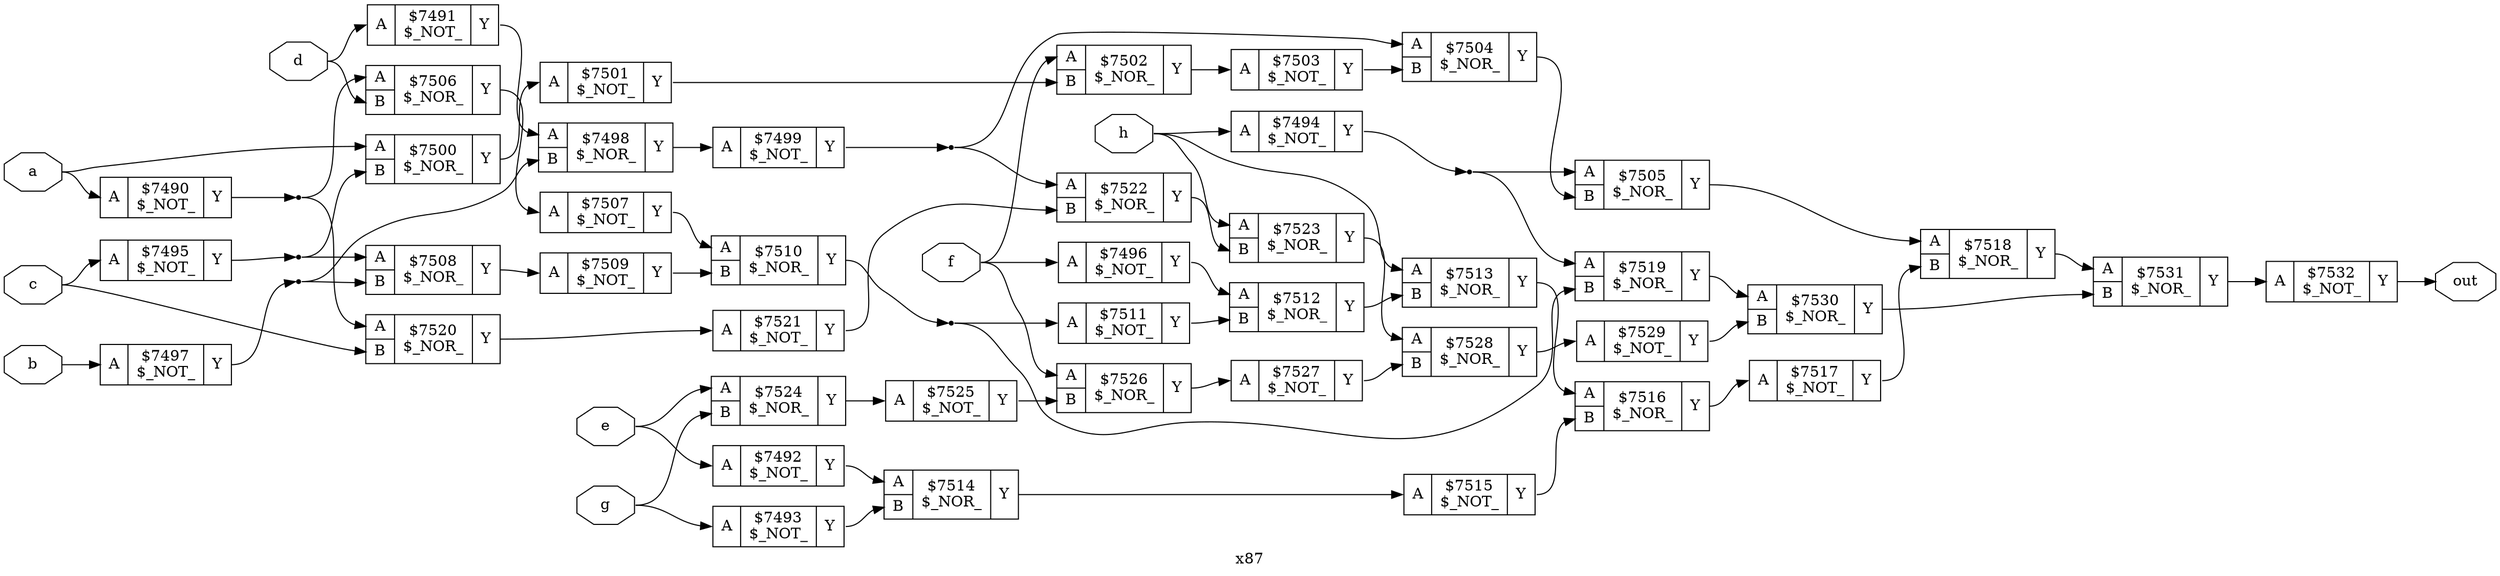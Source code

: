 digraph "x87" {
label="x87";
rankdir="LR";
remincross=true;
n43 [ shape=octagon, label="a", color="black", fontcolor="black" ];
n44 [ shape=octagon, label="b", color="black", fontcolor="black" ];
n45 [ shape=octagon, label="c", color="black", fontcolor="black" ];
n46 [ shape=octagon, label="d", color="black", fontcolor="black" ];
n47 [ shape=octagon, label="e", color="black", fontcolor="black" ];
n48 [ shape=octagon, label="f", color="black", fontcolor="black" ];
n49 [ shape=octagon, label="g", color="black", fontcolor="black" ];
n50 [ shape=octagon, label="h", color="black", fontcolor="black" ];
n51 [ shape=octagon, label="out", color="black", fontcolor="black" ];
c54 [ shape=record, label="{{<p52> A}|$7490\n$_NOT_|{<p53> Y}}" ];
c55 [ shape=record, label="{{<p52> A}|$7491\n$_NOT_|{<p53> Y}}" ];
c56 [ shape=record, label="{{<p52> A}|$7492\n$_NOT_|{<p53> Y}}" ];
c57 [ shape=record, label="{{<p52> A}|$7493\n$_NOT_|{<p53> Y}}" ];
c58 [ shape=record, label="{{<p52> A}|$7494\n$_NOT_|{<p53> Y}}" ];
c59 [ shape=record, label="{{<p52> A}|$7495\n$_NOT_|{<p53> Y}}" ];
c60 [ shape=record, label="{{<p52> A}|$7496\n$_NOT_|{<p53> Y}}" ];
c61 [ shape=record, label="{{<p52> A}|$7497\n$_NOT_|{<p53> Y}}" ];
c63 [ shape=record, label="{{<p52> A|<p62> B}|$7498\n$_NOR_|{<p53> Y}}" ];
c64 [ shape=record, label="{{<p52> A}|$7499\n$_NOT_|{<p53> Y}}" ];
c65 [ shape=record, label="{{<p52> A|<p62> B}|$7500\n$_NOR_|{<p53> Y}}" ];
c66 [ shape=record, label="{{<p52> A}|$7501\n$_NOT_|{<p53> Y}}" ];
c67 [ shape=record, label="{{<p52> A|<p62> B}|$7502\n$_NOR_|{<p53> Y}}" ];
c68 [ shape=record, label="{{<p52> A}|$7503\n$_NOT_|{<p53> Y}}" ];
c69 [ shape=record, label="{{<p52> A|<p62> B}|$7504\n$_NOR_|{<p53> Y}}" ];
c70 [ shape=record, label="{{<p52> A|<p62> B}|$7505\n$_NOR_|{<p53> Y}}" ];
c71 [ shape=record, label="{{<p52> A|<p62> B}|$7506\n$_NOR_|{<p53> Y}}" ];
c72 [ shape=record, label="{{<p52> A}|$7507\n$_NOT_|{<p53> Y}}" ];
c73 [ shape=record, label="{{<p52> A|<p62> B}|$7508\n$_NOR_|{<p53> Y}}" ];
c74 [ shape=record, label="{{<p52> A}|$7509\n$_NOT_|{<p53> Y}}" ];
c75 [ shape=record, label="{{<p52> A|<p62> B}|$7510\n$_NOR_|{<p53> Y}}" ];
c76 [ shape=record, label="{{<p52> A}|$7511\n$_NOT_|{<p53> Y}}" ];
c77 [ shape=record, label="{{<p52> A|<p62> B}|$7512\n$_NOR_|{<p53> Y}}" ];
c78 [ shape=record, label="{{<p52> A|<p62> B}|$7513\n$_NOR_|{<p53> Y}}" ];
c79 [ shape=record, label="{{<p52> A|<p62> B}|$7514\n$_NOR_|{<p53> Y}}" ];
c80 [ shape=record, label="{{<p52> A}|$7515\n$_NOT_|{<p53> Y}}" ];
c81 [ shape=record, label="{{<p52> A|<p62> B}|$7516\n$_NOR_|{<p53> Y}}" ];
c82 [ shape=record, label="{{<p52> A}|$7517\n$_NOT_|{<p53> Y}}" ];
c83 [ shape=record, label="{{<p52> A|<p62> B}|$7518\n$_NOR_|{<p53> Y}}" ];
c84 [ shape=record, label="{{<p52> A|<p62> B}|$7519\n$_NOR_|{<p53> Y}}" ];
c85 [ shape=record, label="{{<p52> A|<p62> B}|$7520\n$_NOR_|{<p53> Y}}" ];
c86 [ shape=record, label="{{<p52> A}|$7521\n$_NOT_|{<p53> Y}}" ];
c87 [ shape=record, label="{{<p52> A|<p62> B}|$7522\n$_NOR_|{<p53> Y}}" ];
c88 [ shape=record, label="{{<p52> A|<p62> B}|$7523\n$_NOR_|{<p53> Y}}" ];
c89 [ shape=record, label="{{<p52> A|<p62> B}|$7524\n$_NOR_|{<p53> Y}}" ];
c90 [ shape=record, label="{{<p52> A}|$7525\n$_NOT_|{<p53> Y}}" ];
c91 [ shape=record, label="{{<p52> A|<p62> B}|$7526\n$_NOR_|{<p53> Y}}" ];
c92 [ shape=record, label="{{<p52> A}|$7527\n$_NOT_|{<p53> Y}}" ];
c93 [ shape=record, label="{{<p52> A|<p62> B}|$7528\n$_NOR_|{<p53> Y}}" ];
c94 [ shape=record, label="{{<p52> A}|$7529\n$_NOT_|{<p53> Y}}" ];
c95 [ shape=record, label="{{<p52> A|<p62> B}|$7530\n$_NOR_|{<p53> Y}}" ];
c96 [ shape=record, label="{{<p52> A|<p62> B}|$7531\n$_NOR_|{<p53> Y}}" ];
c97 [ shape=record, label="{{<p52> A}|$7532\n$_NOT_|{<p53> Y}}" ];
n1 [ shape=point ];
c54:p53:e -> n1:w [color="black", label=""];
n1:e -> c71:p52:w [color="black", label=""];
n1:e -> c85:p52:w [color="black", label=""];
n10 [ shape=point ];
c64:p53:e -> n10:w [color="black", label=""];
n10:e -> c69:p52:w [color="black", label=""];
n10:e -> c87:p52:w [color="black", label=""];
c65:p53:e -> c66:p52:w [color="black", label=""];
c66:p53:e -> c67:p62:w [color="black", label=""];
c67:p53:e -> c68:p52:w [color="black", label=""];
c68:p53:e -> c69:p62:w [color="black", label=""];
c69:p53:e -> c70:p62:w [color="black", label=""];
c70:p53:e -> c83:p52:w [color="black", label=""];
c71:p53:e -> c72:p52:w [color="black", label=""];
c72:p53:e -> c75:p52:w [color="black", label=""];
c73:p53:e -> c74:p52:w [color="black", label=""];
c55:p53:e -> c63:p52:w [color="black", label=""];
c74:p53:e -> c75:p62:w [color="black", label=""];
n21 [ shape=point ];
c75:p53:e -> n21:w [color="black", label=""];
n21:e -> c76:p52:w [color="black", label=""];
n21:e -> c84:p62:w [color="black", label=""];
c76:p53:e -> c77:p62:w [color="black", label=""];
c77:p53:e -> c78:p62:w [color="black", label=""];
c78:p53:e -> c81:p52:w [color="black", label=""];
c79:p53:e -> c80:p52:w [color="black", label=""];
c80:p53:e -> c81:p62:w [color="black", label=""];
c81:p53:e -> c82:p52:w [color="black", label=""];
c82:p53:e -> c83:p62:w [color="black", label=""];
c83:p53:e -> c96:p52:w [color="black", label=""];
c56:p53:e -> c79:p52:w [color="black", label=""];
c84:p53:e -> c95:p52:w [color="black", label=""];
c85:p53:e -> c86:p52:w [color="black", label=""];
c86:p53:e -> c87:p62:w [color="black", label=""];
c87:p53:e -> c88:p62:w [color="black", label=""];
c88:p53:e -> c93:p52:w [color="black", label=""];
c89:p53:e -> c90:p52:w [color="black", label=""];
c90:p53:e -> c91:p62:w [color="black", label=""];
c91:p53:e -> c92:p52:w [color="black", label=""];
c92:p53:e -> c93:p62:w [color="black", label=""];
c93:p53:e -> c94:p52:w [color="black", label=""];
c57:p53:e -> c79:p62:w [color="black", label=""];
c94:p53:e -> c95:p62:w [color="black", label=""];
c95:p53:e -> c96:p62:w [color="black", label=""];
c96:p53:e -> c97:p52:w [color="black", label=""];
n43:e -> c54:p52:w [color="black", label=""];
n43:e -> c65:p52:w [color="black", label=""];
n44:e -> c61:p52:w [color="black", label=""];
n45:e -> c59:p52:w [color="black", label=""];
n45:e -> c85:p62:w [color="black", label=""];
n46:e -> c55:p52:w [color="black", label=""];
n46:e -> c71:p62:w [color="black", label=""];
n47:e -> c56:p52:w [color="black", label=""];
n47:e -> c89:p52:w [color="black", label=""];
n48:e -> c60:p52:w [color="black", label=""];
n48:e -> c67:p52:w [color="black", label=""];
n48:e -> c91:p52:w [color="black", label=""];
n49:e -> c57:p52:w [color="black", label=""];
n49:e -> c89:p62:w [color="black", label=""];
n5 [ shape=point ];
c58:p53:e -> n5:w [color="black", label=""];
n5:e -> c70:p52:w [color="black", label=""];
n5:e -> c84:p52:w [color="black", label=""];
n50:e -> c58:p52:w [color="black", label=""];
n50:e -> c78:p52:w [color="black", label=""];
n50:e -> c88:p52:w [color="black", label=""];
c97:p53:e -> n51:w [color="black", label=""];
n6 [ shape=point ];
c59:p53:e -> n6:w [color="black", label=""];
n6:e -> c65:p62:w [color="black", label=""];
n6:e -> c73:p52:w [color="black", label=""];
c60:p53:e -> c77:p52:w [color="black", label=""];
n8 [ shape=point ];
c61:p53:e -> n8:w [color="black", label=""];
n8:e -> c63:p62:w [color="black", label=""];
n8:e -> c73:p62:w [color="black", label=""];
c63:p53:e -> c64:p52:w [color="black", label=""];
}
